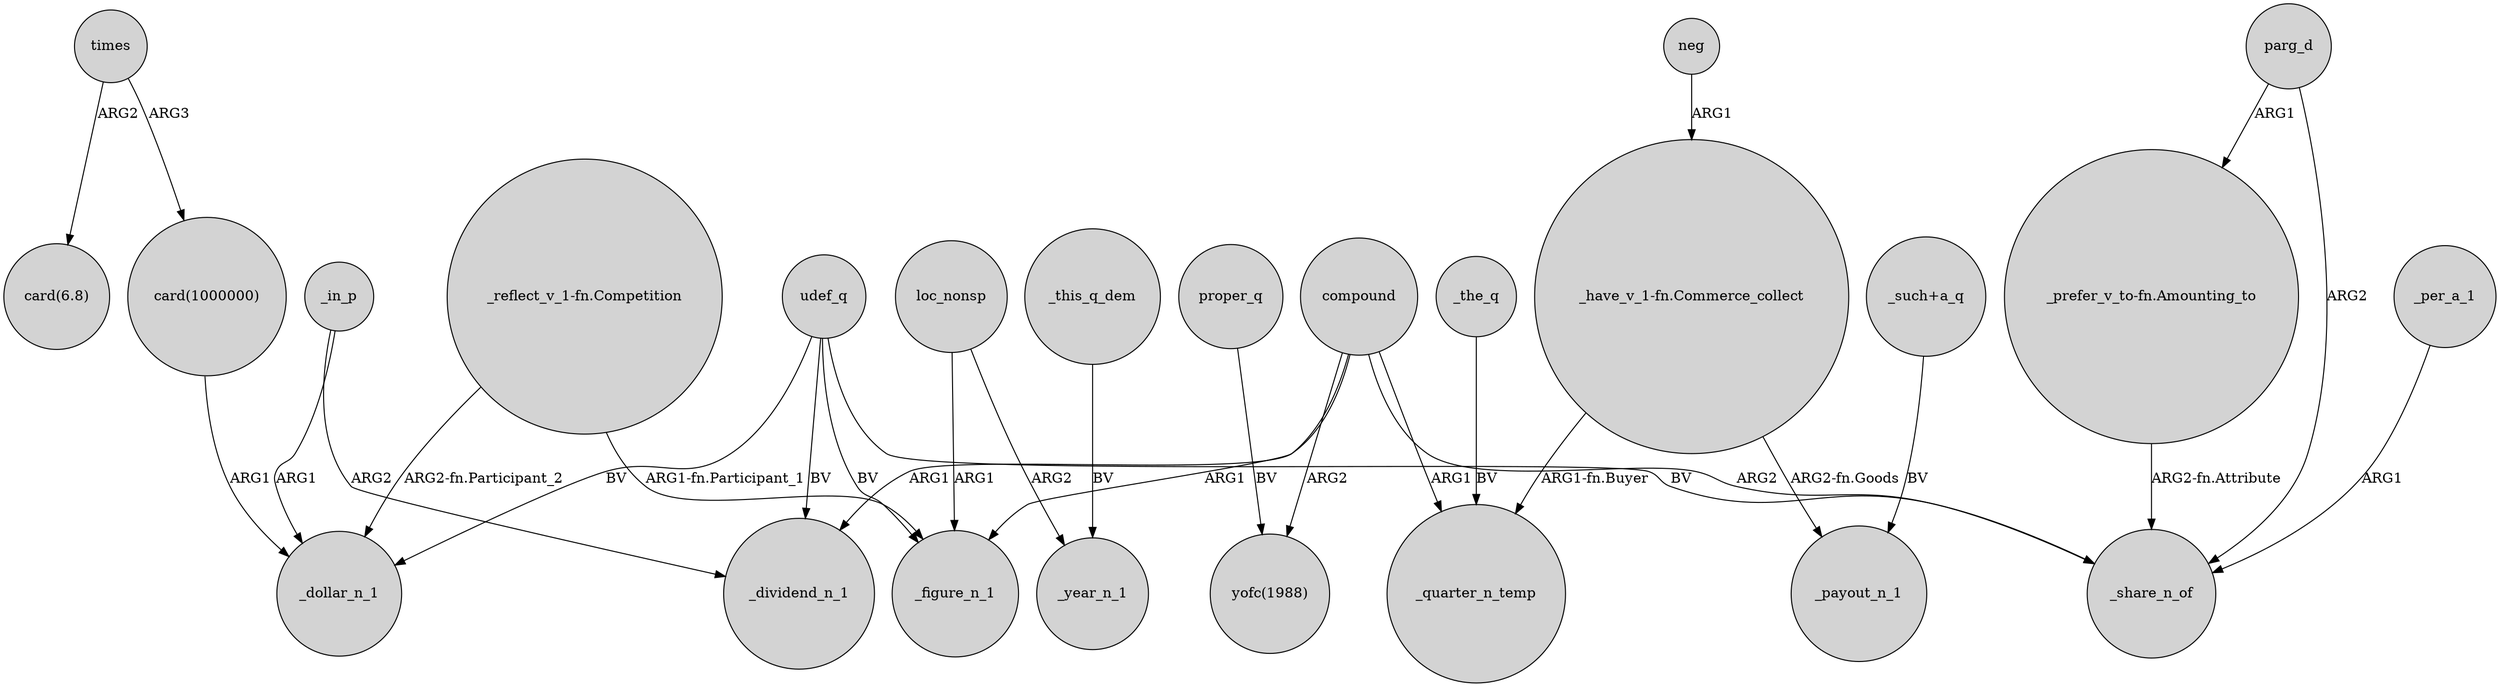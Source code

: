 digraph {
	node [shape=circle style=filled]
	udef_q -> _dividend_n_1 [label=BV]
	"_such+a_q" -> _payout_n_1 [label=BV]
	compound -> _figure_n_1 [label=ARG1]
	udef_q -> _figure_n_1 [label=BV]
	compound -> _dividend_n_1 [label=ARG1]
	times -> "card(6.8)" [label=ARG2]
	compound -> _quarter_n_temp [label=ARG1]
	neg -> "_have_v_1-fn.Commerce_collect" [label=ARG1]
	compound -> "yofc(1988)" [label=ARG2]
	_the_q -> _quarter_n_temp [label=BV]
	"_prefer_v_to-fn.Amounting_to" -> _share_n_of [label="ARG2-fn.Attribute"]
	times -> "card(1000000)" [label=ARG3]
	loc_nonsp -> _year_n_1 [label=ARG2]
	parg_d -> "_prefer_v_to-fn.Amounting_to" [label=ARG1]
	_in_p -> _dollar_n_1 [label=ARG1]
	"_have_v_1-fn.Commerce_collect" -> _payout_n_1 [label="ARG2-fn.Goods"]
	udef_q -> _share_n_of [label=BV]
	udef_q -> _dollar_n_1 [label=BV]
	"card(1000000)" -> _dollar_n_1 [label=ARG1]
	_this_q_dem -> _year_n_1 [label=BV]
	"_reflect_v_1-fn.Competition" -> _figure_n_1 [label="ARG1-fn.Participant_1"]
	compound -> _share_n_of [label=ARG2]
	proper_q -> "yofc(1988)" [label=BV]
	"_reflect_v_1-fn.Competition" -> _dollar_n_1 [label="ARG2-fn.Participant_2"]
	_in_p -> _dividend_n_1 [label=ARG2]
	"_have_v_1-fn.Commerce_collect" -> _quarter_n_temp [label="ARG1-fn.Buyer"]
	parg_d -> _share_n_of [label=ARG2]
	_per_a_1 -> _share_n_of [label=ARG1]
	loc_nonsp -> _figure_n_1 [label=ARG1]
}
